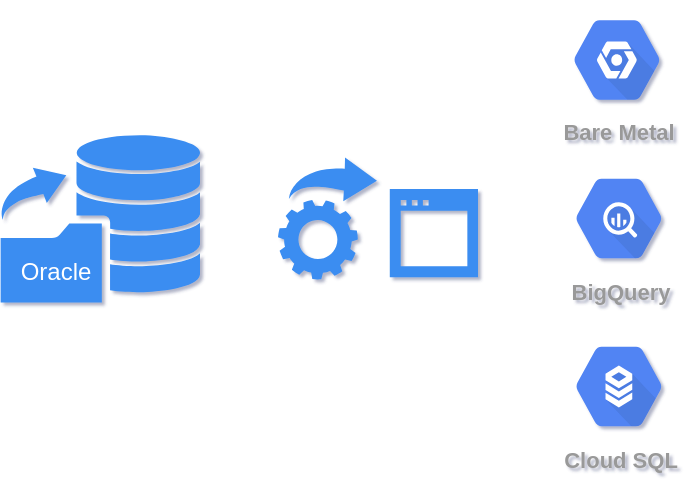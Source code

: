 <mxfile version="14.1.8" type="device"><diagram id="MOX1sHDTN8D8Pzhi-Yf6" name="Page-1"><mxGraphModel dx="1106" dy="1003" grid="1" gridSize="10" guides="1" tooltips="1" connect="1" arrows="1" fold="1" page="1" pageScale="1" pageWidth="850" pageHeight="1100" math="0" shadow="1"><root><mxCell id="0"/><mxCell id="1" parent="0"/><mxCell id="O1K6ok68R9XFl_HOwAxs-1" value="Cloud SQL" style="html=1;fillColor=#5184F3;strokeColor=none;verticalAlign=top;labelPosition=center;verticalLabelPosition=bottom;align=center;spacingTop=-6;fontSize=11;fontStyle=1;fontColor=#999999;shape=mxgraph.gcp2.hexIcon;prIcon=cloud_sql" vertex="1" parent="1"><mxGeometry x="449" y="211" width="65" height="58.5" as="geometry"/></mxCell><mxCell id="O1K6ok68R9XFl_HOwAxs-3" value="BigQuery" style="html=1;fillColor=#5184F3;strokeColor=none;verticalAlign=top;labelPosition=center;verticalLabelPosition=bottom;align=center;spacingTop=-6;fontSize=11;fontStyle=1;fontColor=#999999;shape=mxgraph.gcp2.hexIcon;prIcon=bigquery" vertex="1" parent="1"><mxGeometry x="449" y="127" width="65" height="58.5" as="geometry"/></mxCell><mxCell id="O1K6ok68R9XFl_HOwAxs-4" value="Bare Metal" style="html=1;fillColor=#5184F3;strokeColor=none;verticalAlign=top;labelPosition=center;verticalLabelPosition=bottom;align=center;spacingTop=-6;fontSize=11;fontStyle=1;fontColor=#999999;shape=mxgraph.gcp2.hexIcon;prIcon=placeholder" vertex="1" parent="1"><mxGeometry x="448" y="47.75" width="65" height="58.5" as="geometry"/></mxCell><mxCell id="O1K6ok68R9XFl_HOwAxs-9" value="" style="html=1;aspect=fixed;strokeColor=none;shadow=0;align=center;verticalAlign=top;fillColor=#3B8DF1;shape=mxgraph.gcp2.gear_arrow" vertex="1" parent="1"><mxGeometry x="311" y="125.75" width="100" height="61" as="geometry"/></mxCell><mxCell id="O1K6ok68R9XFl_HOwAxs-11" value="" style="html=1;aspect=fixed;strokeColor=none;shadow=0;align=center;verticalAlign=top;fillColor=#3B8DF1;shape=mxgraph.gcp2.database_uploading;direction=south;rotation=-90;flipH=0;flipV=1;" vertex="1" parent="1"><mxGeometry x="180" y="106.25" width="84" height="100" as="geometry"/></mxCell><mxCell id="O1K6ok68R9XFl_HOwAxs-12" value="Oracle" style="text;html=1;strokeColor=none;fillColor=none;align=center;verticalAlign=middle;whiteSpace=wrap;rounded=0;fontColor=#FFFFFF;" vertex="1" parent="1"><mxGeometry x="180" y="173" width="40" height="20" as="geometry"/></mxCell></root></mxGraphModel></diagram></mxfile>